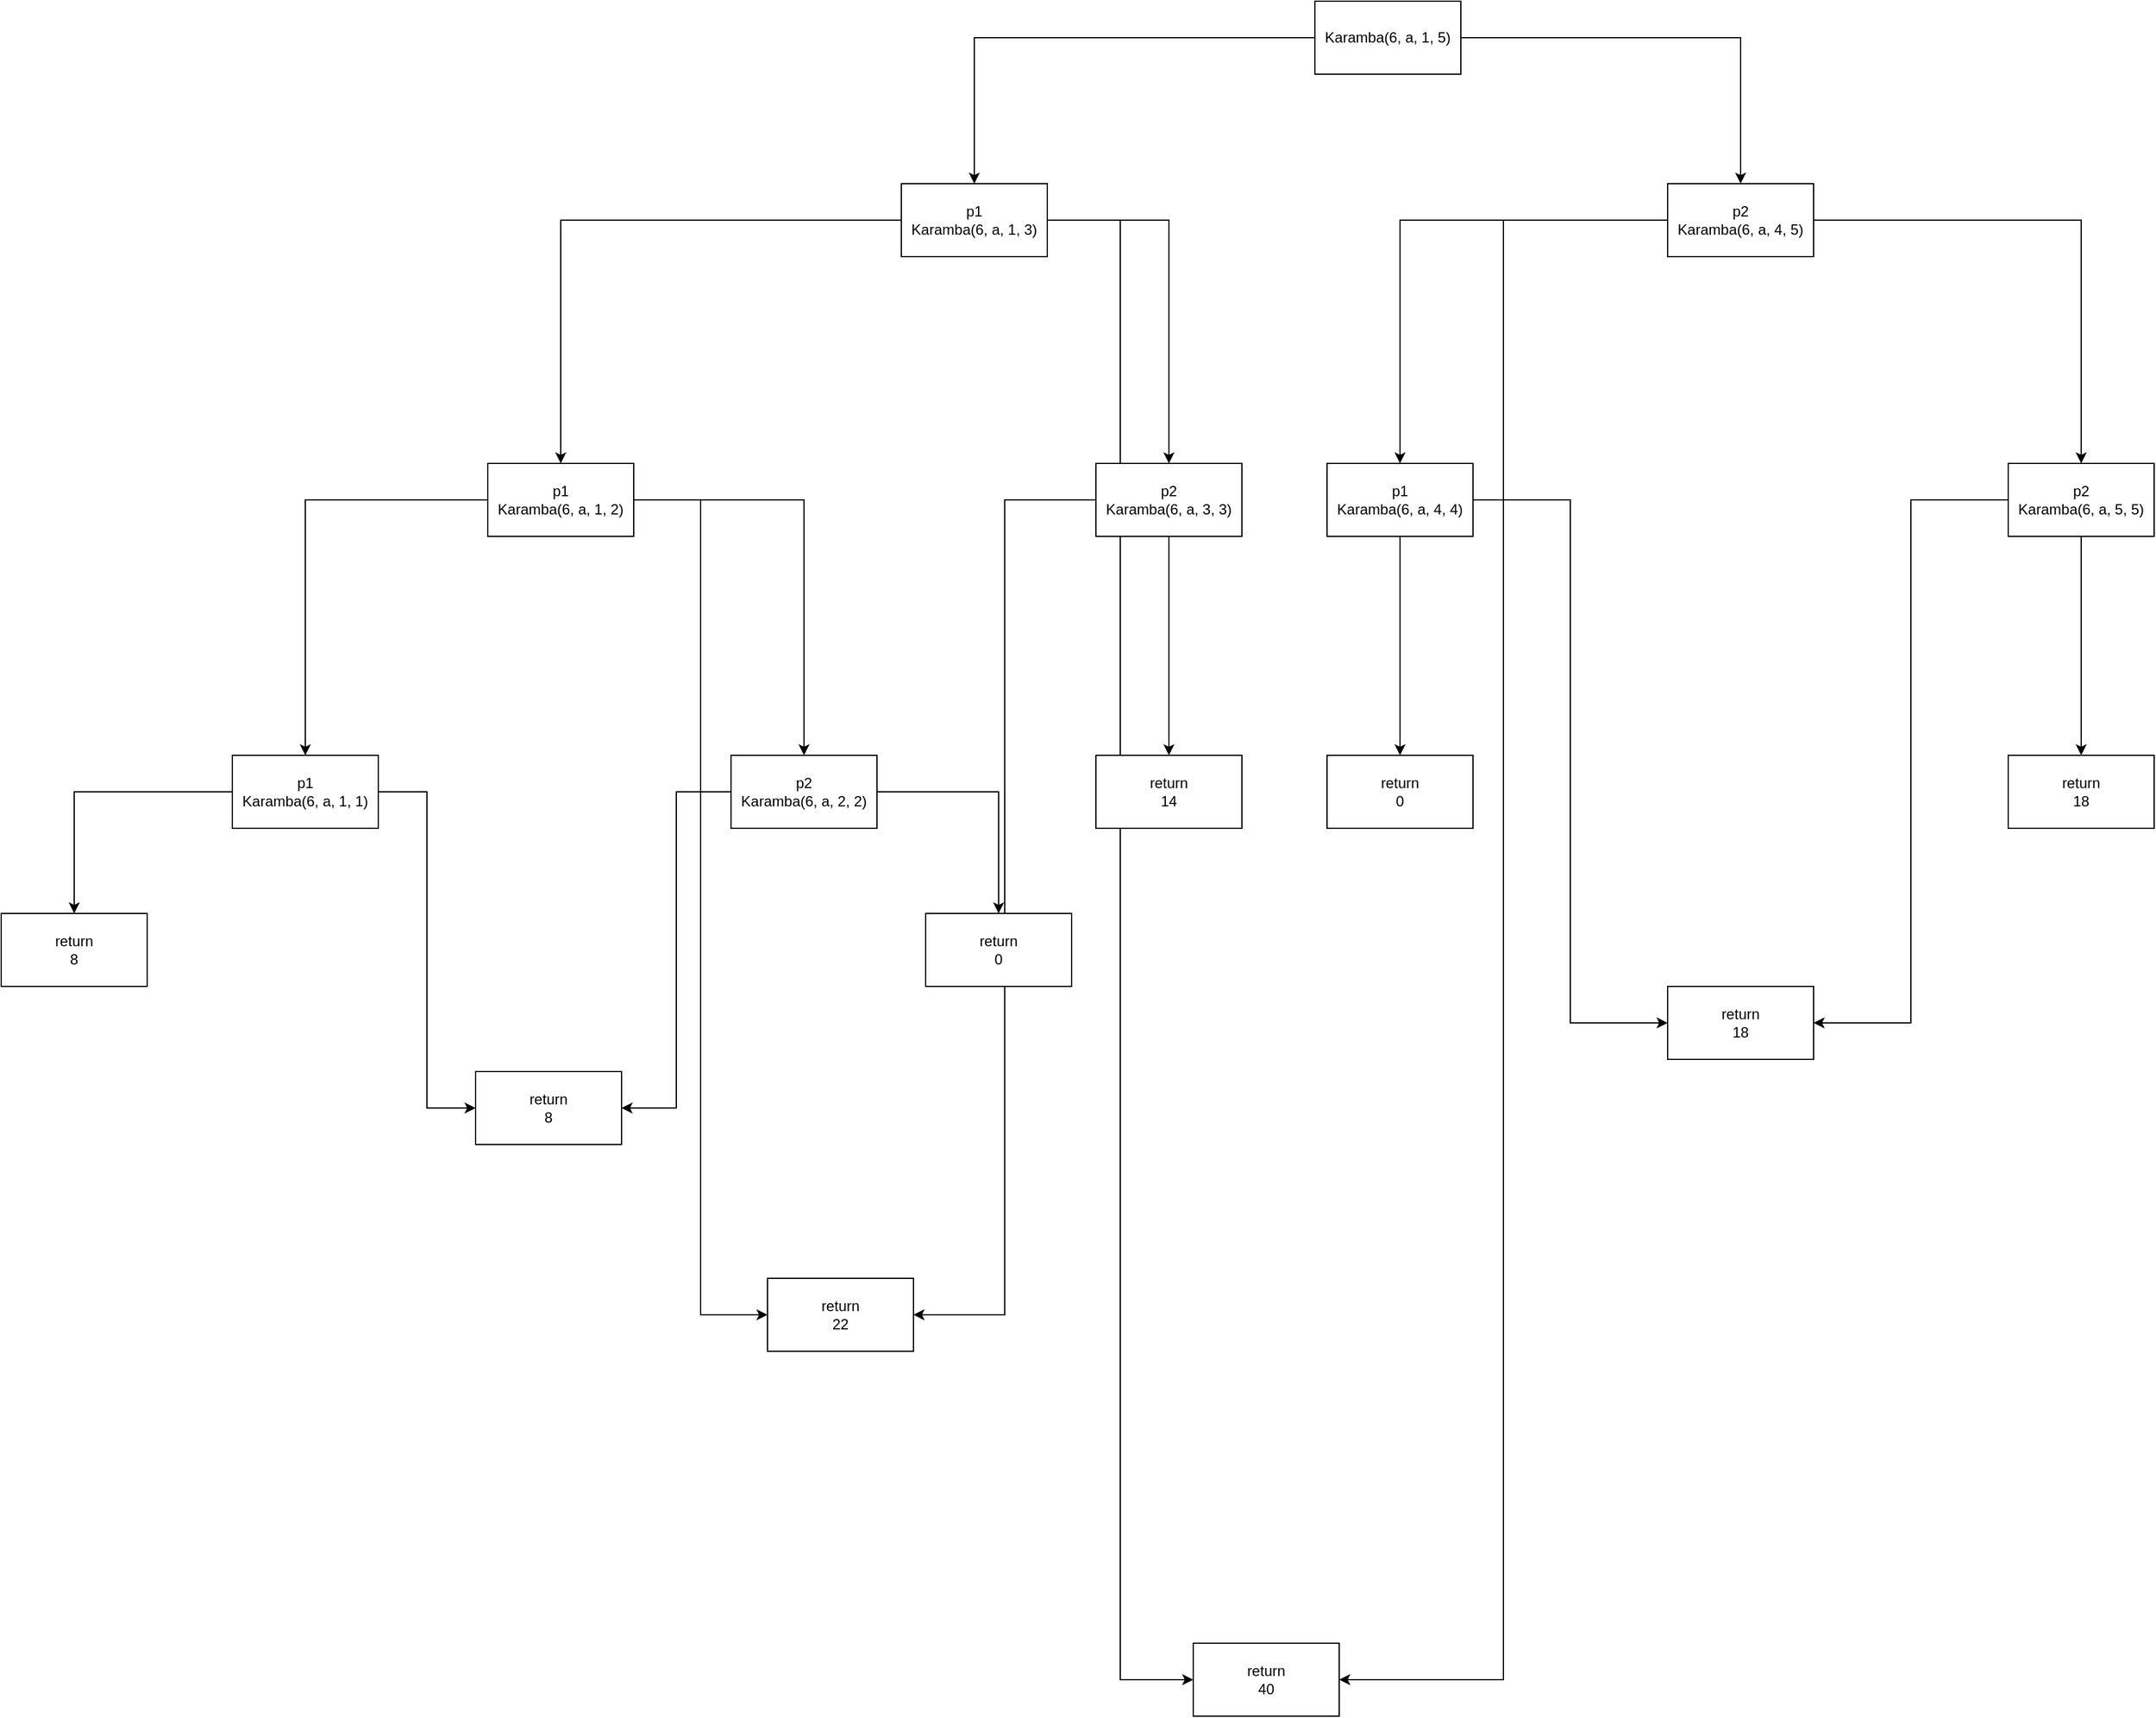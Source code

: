 <mxfile version="21.1.2" type="github">
  <diagram name="Page-1" id="zoRdHpd328vOsy_OORYQ">
    <mxGraphModel dx="2284" dy="907" grid="1" gridSize="10" guides="1" tooltips="1" connect="1" arrows="1" fold="1" page="1" pageScale="1" pageWidth="850" pageHeight="1100" math="0" shadow="0">
      <root>
        <mxCell id="0" />
        <mxCell id="1" parent="0" />
        <mxCell id="Gt_8FlG8oUvj8CvCa1V8-3" value="" style="edgeStyle=orthogonalEdgeStyle;rounded=0;orthogonalLoop=1;jettySize=auto;html=1;" edge="1" parent="1" source="Gt_8FlG8oUvj8CvCa1V8-1" target="Gt_8FlG8oUvj8CvCa1V8-2">
          <mxGeometry relative="1" as="geometry" />
        </mxCell>
        <mxCell id="Gt_8FlG8oUvj8CvCa1V8-5" value="" style="edgeStyle=orthogonalEdgeStyle;rounded=0;orthogonalLoop=1;jettySize=auto;html=1;" edge="1" parent="1" source="Gt_8FlG8oUvj8CvCa1V8-1" target="Gt_8FlG8oUvj8CvCa1V8-4">
          <mxGeometry relative="1" as="geometry" />
        </mxCell>
        <mxCell id="Gt_8FlG8oUvj8CvCa1V8-1" value="Karamba(6, a, 1, 5)" style="rounded=0;whiteSpace=wrap;html=1;" vertex="1" parent="1">
          <mxGeometry x="360" y="80" width="120" height="60" as="geometry" />
        </mxCell>
        <mxCell id="Gt_8FlG8oUvj8CvCa1V8-8" value="" style="edgeStyle=orthogonalEdgeStyle;rounded=0;orthogonalLoop=1;jettySize=auto;html=1;" edge="1" parent="1" source="Gt_8FlG8oUvj8CvCa1V8-2" target="Gt_8FlG8oUvj8CvCa1V8-7">
          <mxGeometry relative="1" as="geometry" />
        </mxCell>
        <mxCell id="Gt_8FlG8oUvj8CvCa1V8-10" value="" style="edgeStyle=orthogonalEdgeStyle;rounded=0;orthogonalLoop=1;jettySize=auto;html=1;" edge="1" parent="1" source="Gt_8FlG8oUvj8CvCa1V8-2" target="Gt_8FlG8oUvj8CvCa1V8-9">
          <mxGeometry relative="1" as="geometry" />
        </mxCell>
        <mxCell id="Gt_8FlG8oUvj8CvCa1V8-48" style="edgeStyle=orthogonalEdgeStyle;rounded=0;orthogonalLoop=1;jettySize=auto;html=1;entryX=0;entryY=0.5;entryDx=0;entryDy=0;" edge="1" parent="1" source="Gt_8FlG8oUvj8CvCa1V8-2" target="Gt_8FlG8oUvj8CvCa1V8-45">
          <mxGeometry relative="1" as="geometry" />
        </mxCell>
        <mxCell id="Gt_8FlG8oUvj8CvCa1V8-2" value="&lt;div&gt;p1&lt;/div&gt;&lt;div&gt;Karamba(6, a, 1, 3)&lt;br&gt;&lt;/div&gt;" style="whiteSpace=wrap;html=1;rounded=0;" vertex="1" parent="1">
          <mxGeometry x="20" y="230" width="120" height="60" as="geometry" />
        </mxCell>
        <mxCell id="Gt_8FlG8oUvj8CvCa1V8-12" value="" style="edgeStyle=orthogonalEdgeStyle;rounded=0;orthogonalLoop=1;jettySize=auto;html=1;" edge="1" parent="1" source="Gt_8FlG8oUvj8CvCa1V8-4" target="Gt_8FlG8oUvj8CvCa1V8-11">
          <mxGeometry relative="1" as="geometry" />
        </mxCell>
        <mxCell id="Gt_8FlG8oUvj8CvCa1V8-14" value="" style="edgeStyle=orthogonalEdgeStyle;rounded=0;orthogonalLoop=1;jettySize=auto;html=1;" edge="1" parent="1" source="Gt_8FlG8oUvj8CvCa1V8-4" target="Gt_8FlG8oUvj8CvCa1V8-13">
          <mxGeometry relative="1" as="geometry" />
        </mxCell>
        <mxCell id="Gt_8FlG8oUvj8CvCa1V8-47" style="edgeStyle=orthogonalEdgeStyle;rounded=0;orthogonalLoop=1;jettySize=auto;html=1;entryX=1;entryY=0.5;entryDx=0;entryDy=0;" edge="1" parent="1" source="Gt_8FlG8oUvj8CvCa1V8-4" target="Gt_8FlG8oUvj8CvCa1V8-45">
          <mxGeometry relative="1" as="geometry" />
        </mxCell>
        <mxCell id="Gt_8FlG8oUvj8CvCa1V8-4" value="&lt;div&gt;p2&lt;br&gt;&lt;/div&gt;&lt;div&gt;Karamba(6, a, 4, 5)&lt;/div&gt;" style="rounded=0;whiteSpace=wrap;html=1;" vertex="1" parent="1">
          <mxGeometry x="650" y="230" width="120" height="60" as="geometry" />
        </mxCell>
        <mxCell id="Gt_8FlG8oUvj8CvCa1V8-28" value="" style="edgeStyle=orthogonalEdgeStyle;rounded=0;orthogonalLoop=1;jettySize=auto;html=1;" edge="1" parent="1" source="Gt_8FlG8oUvj8CvCa1V8-7" target="Gt_8FlG8oUvj8CvCa1V8-27">
          <mxGeometry relative="1" as="geometry" />
        </mxCell>
        <mxCell id="Gt_8FlG8oUvj8CvCa1V8-30" value="" style="edgeStyle=orthogonalEdgeStyle;rounded=0;orthogonalLoop=1;jettySize=auto;html=1;" edge="1" parent="1" source="Gt_8FlG8oUvj8CvCa1V8-7" target="Gt_8FlG8oUvj8CvCa1V8-29">
          <mxGeometry relative="1" as="geometry" />
        </mxCell>
        <mxCell id="Gt_8FlG8oUvj8CvCa1V8-52" style="edgeStyle=orthogonalEdgeStyle;rounded=0;orthogonalLoop=1;jettySize=auto;html=1;entryX=0;entryY=0.5;entryDx=0;entryDy=0;" edge="1" parent="1" source="Gt_8FlG8oUvj8CvCa1V8-7" target="Gt_8FlG8oUvj8CvCa1V8-49">
          <mxGeometry relative="1" as="geometry" />
        </mxCell>
        <mxCell id="Gt_8FlG8oUvj8CvCa1V8-7" value="&lt;div&gt;p1&lt;/div&gt;&lt;div&gt;Karamba(6, a, 1, 2)&lt;br&gt;&lt;/div&gt;" style="whiteSpace=wrap;html=1;rounded=0;" vertex="1" parent="1">
          <mxGeometry x="-320" y="460" width="120" height="60" as="geometry" />
        </mxCell>
        <mxCell id="Gt_8FlG8oUvj8CvCa1V8-26" value="" style="edgeStyle=orthogonalEdgeStyle;rounded=0;orthogonalLoop=1;jettySize=auto;html=1;" edge="1" parent="1" source="Gt_8FlG8oUvj8CvCa1V8-9" target="Gt_8FlG8oUvj8CvCa1V8-25">
          <mxGeometry relative="1" as="geometry" />
        </mxCell>
        <mxCell id="Gt_8FlG8oUvj8CvCa1V8-51" style="edgeStyle=orthogonalEdgeStyle;rounded=0;orthogonalLoop=1;jettySize=auto;html=1;entryX=1;entryY=0.5;entryDx=0;entryDy=0;" edge="1" parent="1" source="Gt_8FlG8oUvj8CvCa1V8-9" target="Gt_8FlG8oUvj8CvCa1V8-49">
          <mxGeometry relative="1" as="geometry" />
        </mxCell>
        <mxCell id="Gt_8FlG8oUvj8CvCa1V8-9" value="&lt;div&gt;p2&lt;/div&gt;&lt;div&gt;Karamba(6, a, 3, 3)&lt;br&gt;&lt;/div&gt;" style="whiteSpace=wrap;html=1;rounded=0;" vertex="1" parent="1">
          <mxGeometry x="180" y="460" width="120" height="60" as="geometry" />
        </mxCell>
        <mxCell id="Gt_8FlG8oUvj8CvCa1V8-16" value="" style="edgeStyle=orthogonalEdgeStyle;rounded=0;orthogonalLoop=1;jettySize=auto;html=1;" edge="1" parent="1" source="Gt_8FlG8oUvj8CvCa1V8-11" target="Gt_8FlG8oUvj8CvCa1V8-15">
          <mxGeometry relative="1" as="geometry" />
        </mxCell>
        <mxCell id="Gt_8FlG8oUvj8CvCa1V8-23" style="edgeStyle=orthogonalEdgeStyle;rounded=0;orthogonalLoop=1;jettySize=auto;html=1;entryX=1;entryY=0.5;entryDx=0;entryDy=0;" edge="1" parent="1" source="Gt_8FlG8oUvj8CvCa1V8-11" target="Gt_8FlG8oUvj8CvCa1V8-21">
          <mxGeometry relative="1" as="geometry" />
        </mxCell>
        <mxCell id="Gt_8FlG8oUvj8CvCa1V8-11" value="&lt;div&gt;p2&lt;/div&gt;&lt;div&gt;Karamba(6, a, 5, 5)&lt;/div&gt;" style="rounded=0;whiteSpace=wrap;html=1;" vertex="1" parent="1">
          <mxGeometry x="930" y="460" width="120" height="60" as="geometry" />
        </mxCell>
        <mxCell id="Gt_8FlG8oUvj8CvCa1V8-20" value="" style="edgeStyle=orthogonalEdgeStyle;rounded=0;orthogonalLoop=1;jettySize=auto;html=1;" edge="1" parent="1" source="Gt_8FlG8oUvj8CvCa1V8-13" target="Gt_8FlG8oUvj8CvCa1V8-19">
          <mxGeometry relative="1" as="geometry" />
        </mxCell>
        <mxCell id="Gt_8FlG8oUvj8CvCa1V8-37" style="edgeStyle=orthogonalEdgeStyle;rounded=0;orthogonalLoop=1;jettySize=auto;html=1;exitX=1;exitY=0.5;exitDx=0;exitDy=0;entryX=0;entryY=0.5;entryDx=0;entryDy=0;" edge="1" parent="1" source="Gt_8FlG8oUvj8CvCa1V8-13" target="Gt_8FlG8oUvj8CvCa1V8-21">
          <mxGeometry relative="1" as="geometry" />
        </mxCell>
        <mxCell id="Gt_8FlG8oUvj8CvCa1V8-13" value="&lt;div&gt;p1&lt;br&gt;&lt;/div&gt;&lt;div&gt;Karamba(6, a, 4, 4)&lt;/div&gt;" style="rounded=0;whiteSpace=wrap;html=1;" vertex="1" parent="1">
          <mxGeometry x="370" y="460" width="120" height="60" as="geometry" />
        </mxCell>
        <mxCell id="Gt_8FlG8oUvj8CvCa1V8-15" value="&lt;div&gt;return&lt;/div&gt;&lt;div&gt;18&lt;br&gt;&lt;/div&gt;" style="rounded=0;whiteSpace=wrap;html=1;" vertex="1" parent="1">
          <mxGeometry x="930" y="700" width="120" height="60" as="geometry" />
        </mxCell>
        <mxCell id="Gt_8FlG8oUvj8CvCa1V8-19" value="&lt;div&gt;return&lt;/div&gt;&lt;div&gt;0&lt;br&gt;&lt;/div&gt;" style="rounded=0;whiteSpace=wrap;html=1;" vertex="1" parent="1">
          <mxGeometry x="370" y="700" width="120" height="60" as="geometry" />
        </mxCell>
        <mxCell id="Gt_8FlG8oUvj8CvCa1V8-21" value="&lt;div&gt;return&lt;/div&gt;&lt;div&gt;18&lt;br&gt;&lt;/div&gt;" style="rounded=0;whiteSpace=wrap;html=1;" vertex="1" parent="1">
          <mxGeometry x="650" y="890" width="120" height="60" as="geometry" />
        </mxCell>
        <mxCell id="Gt_8FlG8oUvj8CvCa1V8-25" value="&lt;div&gt;return&lt;/div&gt;&lt;div&gt;14&lt;br&gt;&lt;/div&gt;" style="whiteSpace=wrap;html=1;rounded=0;" vertex="1" parent="1">
          <mxGeometry x="180" y="700" width="120" height="60" as="geometry" />
        </mxCell>
        <mxCell id="Gt_8FlG8oUvj8CvCa1V8-32" value="" style="edgeStyle=orthogonalEdgeStyle;rounded=0;orthogonalLoop=1;jettySize=auto;html=1;" edge="1" parent="1" source="Gt_8FlG8oUvj8CvCa1V8-27" target="Gt_8FlG8oUvj8CvCa1V8-31">
          <mxGeometry relative="1" as="geometry" />
        </mxCell>
        <mxCell id="Gt_8FlG8oUvj8CvCa1V8-42" style="edgeStyle=orthogonalEdgeStyle;rounded=0;orthogonalLoop=1;jettySize=auto;html=1;entryX=1;entryY=0.5;entryDx=0;entryDy=0;" edge="1" parent="1" source="Gt_8FlG8oUvj8CvCa1V8-27" target="Gt_8FlG8oUvj8CvCa1V8-39">
          <mxGeometry relative="1" as="geometry" />
        </mxCell>
        <mxCell id="Gt_8FlG8oUvj8CvCa1V8-27" value="&lt;div&gt;p2&lt;/div&gt;&lt;div&gt;Karamba(6, a, 2, 2)&lt;br&gt;&lt;/div&gt;" style="whiteSpace=wrap;html=1;rounded=0;" vertex="1" parent="1">
          <mxGeometry x="-120" y="700" width="120" height="60" as="geometry" />
        </mxCell>
        <mxCell id="Gt_8FlG8oUvj8CvCa1V8-34" value="" style="edgeStyle=orthogonalEdgeStyle;rounded=0;orthogonalLoop=1;jettySize=auto;html=1;" edge="1" parent="1" source="Gt_8FlG8oUvj8CvCa1V8-29" target="Gt_8FlG8oUvj8CvCa1V8-33">
          <mxGeometry relative="1" as="geometry" />
        </mxCell>
        <mxCell id="Gt_8FlG8oUvj8CvCa1V8-43" style="edgeStyle=orthogonalEdgeStyle;rounded=0;orthogonalLoop=1;jettySize=auto;html=1;entryX=0;entryY=0.5;entryDx=0;entryDy=0;" edge="1" parent="1" source="Gt_8FlG8oUvj8CvCa1V8-29" target="Gt_8FlG8oUvj8CvCa1V8-39">
          <mxGeometry relative="1" as="geometry" />
        </mxCell>
        <mxCell id="Gt_8FlG8oUvj8CvCa1V8-29" value="&lt;div&gt;p1&lt;/div&gt;&lt;div&gt;Karamba(6, a, 1, 1)&lt;br&gt;&lt;/div&gt;" style="whiteSpace=wrap;html=1;rounded=0;" vertex="1" parent="1">
          <mxGeometry x="-530" y="700" width="120" height="60" as="geometry" />
        </mxCell>
        <mxCell id="Gt_8FlG8oUvj8CvCa1V8-31" value="&lt;div&gt;return&lt;/div&gt;&lt;div&gt;0&lt;br&gt;&lt;/div&gt;" style="whiteSpace=wrap;html=1;rounded=0;" vertex="1" parent="1">
          <mxGeometry x="40" y="830" width="120" height="60" as="geometry" />
        </mxCell>
        <mxCell id="Gt_8FlG8oUvj8CvCa1V8-33" value="&lt;div&gt;return&lt;/div&gt;&lt;div&gt;8&lt;br&gt;&lt;/div&gt;" style="whiteSpace=wrap;html=1;rounded=0;" vertex="1" parent="1">
          <mxGeometry x="-720" y="830" width="120" height="60" as="geometry" />
        </mxCell>
        <mxCell id="Gt_8FlG8oUvj8CvCa1V8-39" value="&lt;div&gt;return&lt;/div&gt;&lt;div&gt;8&lt;br&gt;&lt;/div&gt;" style="whiteSpace=wrap;html=1;rounded=0;" vertex="1" parent="1">
          <mxGeometry x="-330" y="960" width="120" height="60" as="geometry" />
        </mxCell>
        <mxCell id="Gt_8FlG8oUvj8CvCa1V8-45" value="&lt;div&gt;return&lt;/div&gt;&lt;div&gt;40&lt;br&gt;&lt;/div&gt;" style="whiteSpace=wrap;html=1;rounded=0;" vertex="1" parent="1">
          <mxGeometry x="260" y="1430" width="120" height="60" as="geometry" />
        </mxCell>
        <mxCell id="Gt_8FlG8oUvj8CvCa1V8-49" value="&lt;div&gt;return&lt;/div&gt;&lt;div&gt;22&lt;br&gt;&lt;/div&gt;" style="whiteSpace=wrap;html=1;rounded=0;" vertex="1" parent="1">
          <mxGeometry x="-90" y="1130" width="120" height="60" as="geometry" />
        </mxCell>
      </root>
    </mxGraphModel>
  </diagram>
</mxfile>
